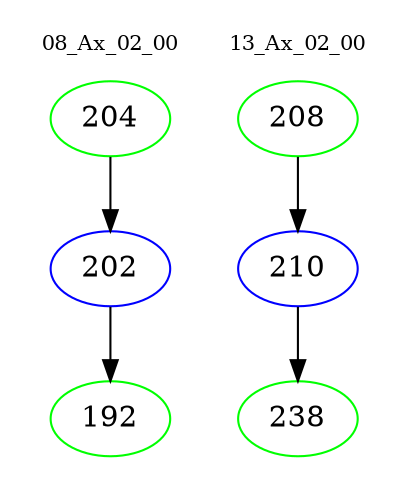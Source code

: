 digraph{
subgraph cluster_0 {
color = white
label = "08_Ax_02_00";
fontsize=10;
T0_204 [label="204", color="green"]
T0_204 -> T0_202 [color="black"]
T0_202 [label="202", color="blue"]
T0_202 -> T0_192 [color="black"]
T0_192 [label="192", color="green"]
}
subgraph cluster_1 {
color = white
label = "13_Ax_02_00";
fontsize=10;
T1_208 [label="208", color="green"]
T1_208 -> T1_210 [color="black"]
T1_210 [label="210", color="blue"]
T1_210 -> T1_238 [color="black"]
T1_238 [label="238", color="green"]
}
}
